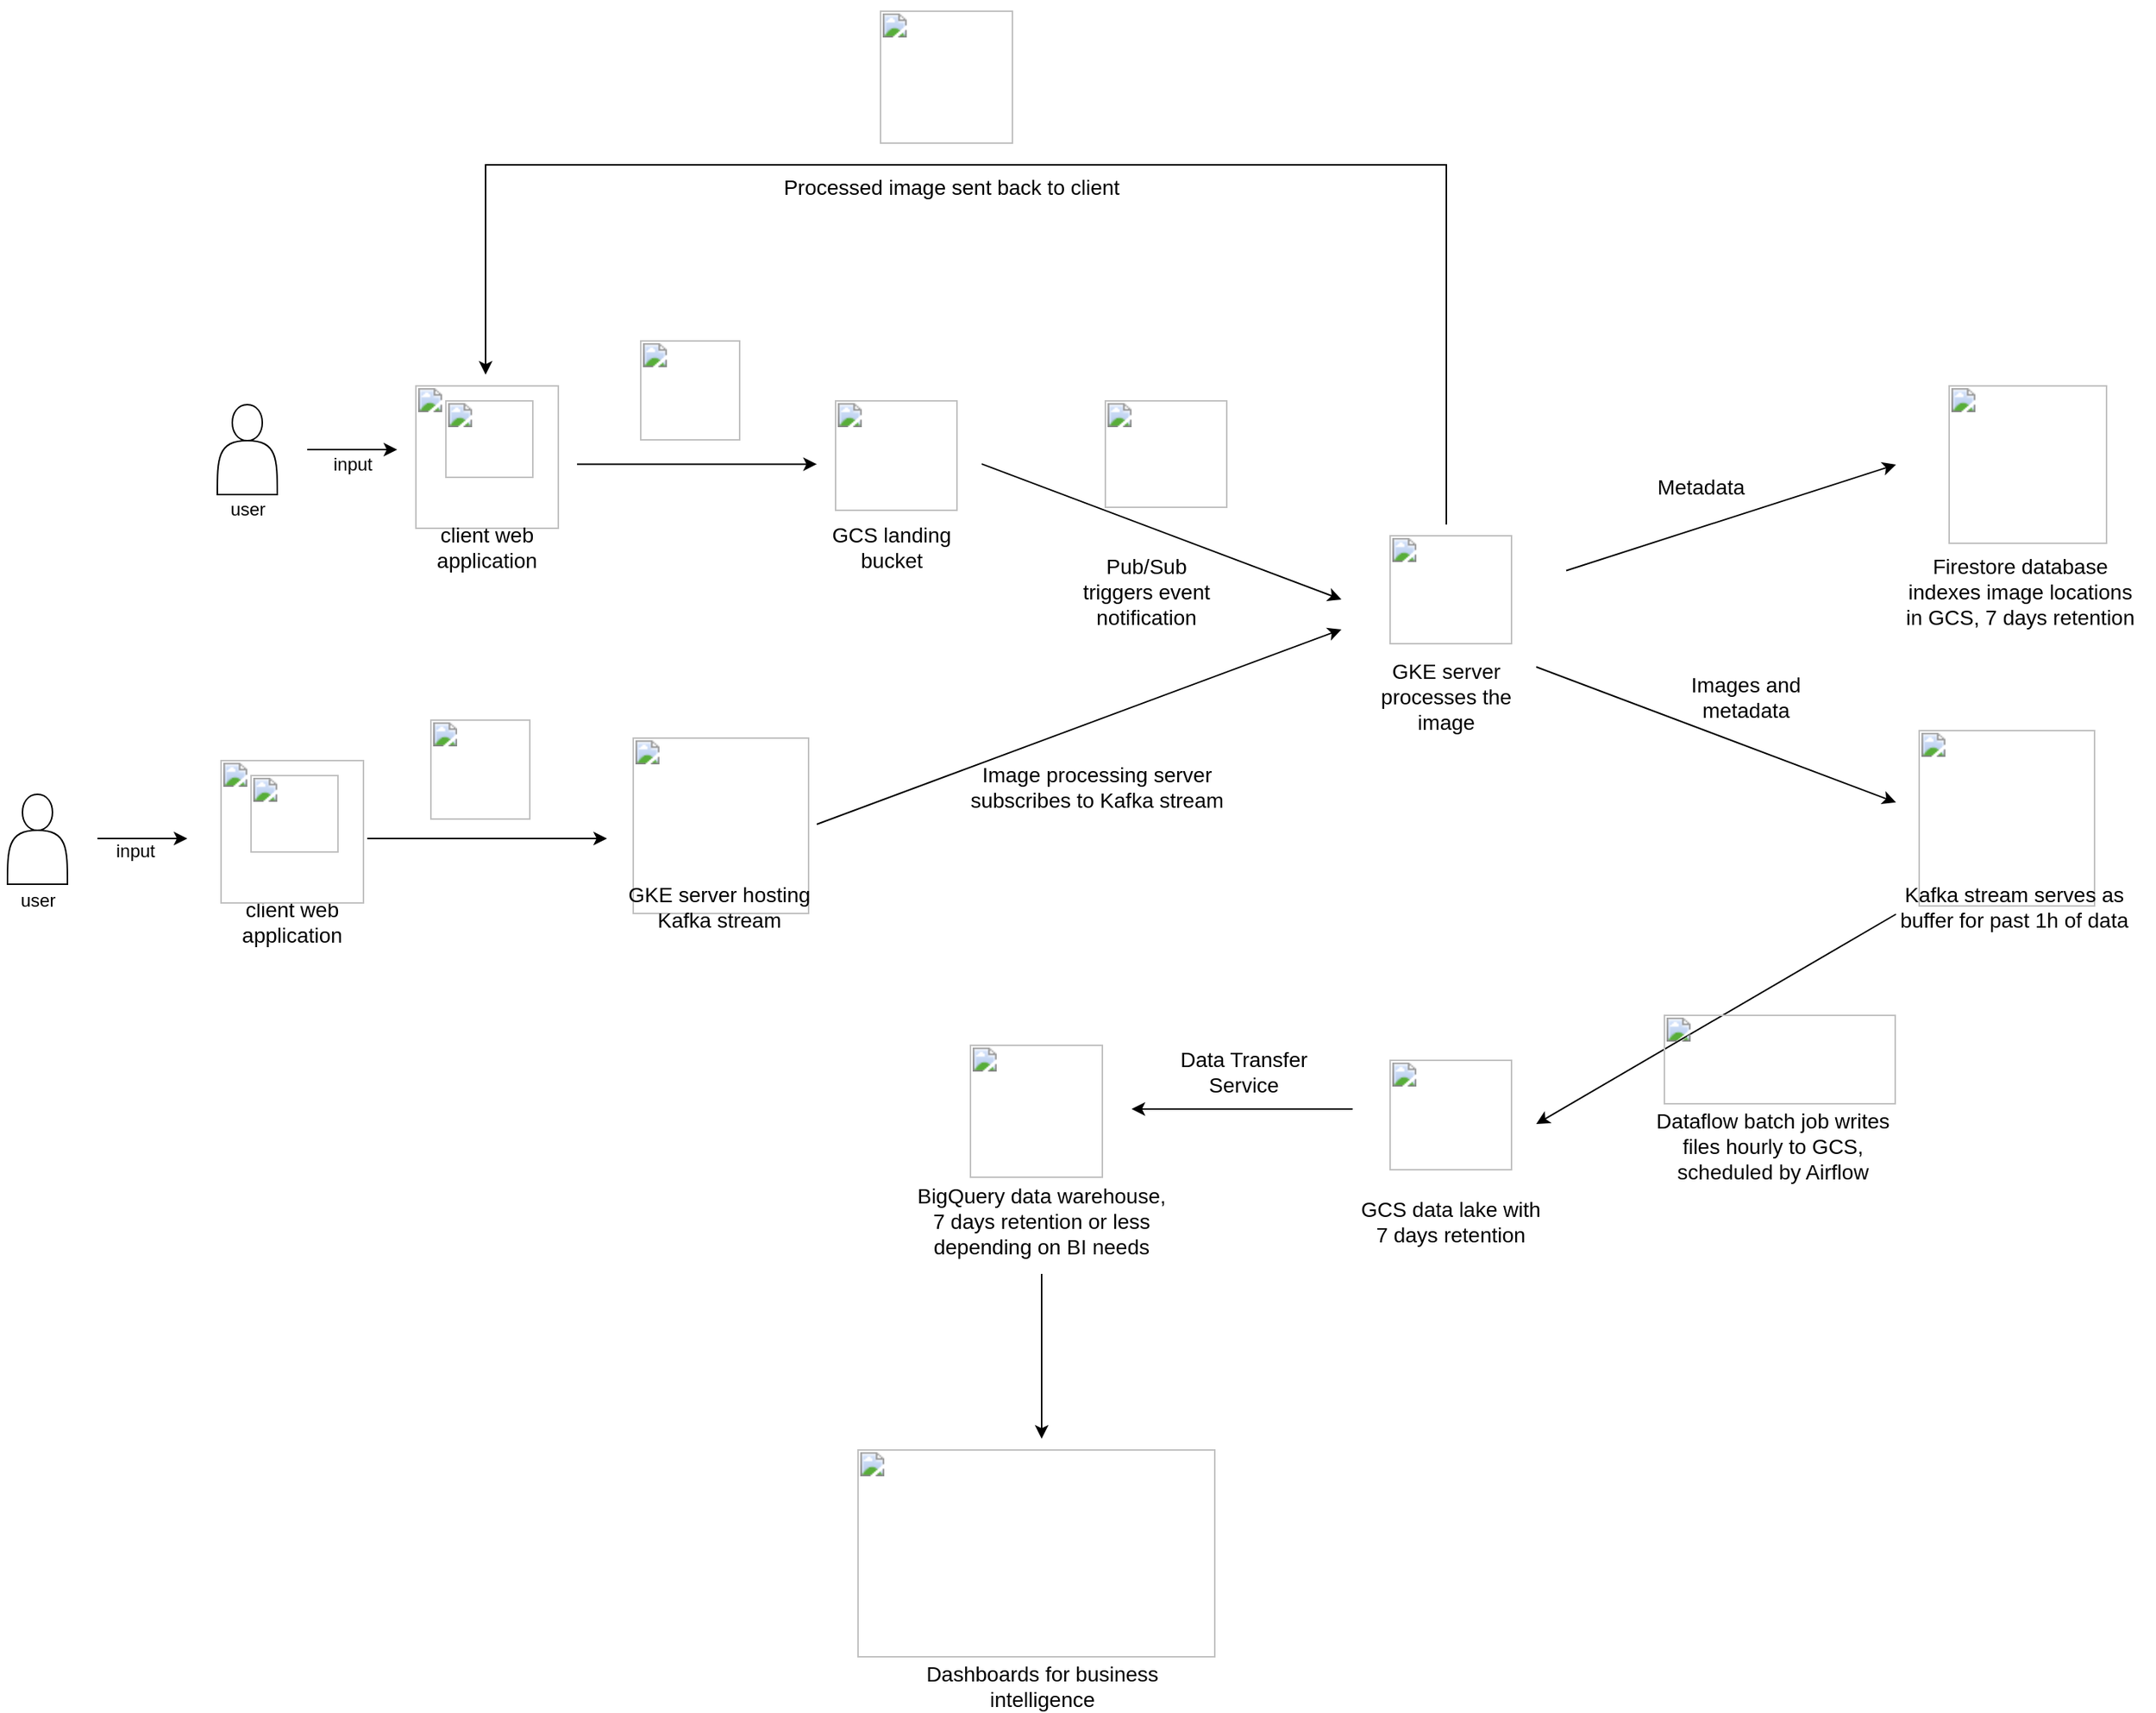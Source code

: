 <mxfile version="20.6.0" type="device"><diagram id="ZfiXCUarkgCXgXZiaHJ0" name="Page-1"><mxGraphModel dx="2722" dy="995" grid="1" gridSize="10" guides="1" tooltips="1" connect="1" arrows="1" fold="1" page="1" pageScale="1" pageWidth="850" pageHeight="1100" math="0" shadow="0"><root><mxCell id="0"/><mxCell id="1" parent="0"/><mxCell id="cvSwdyU3RQ2ifAA42aBL-1" value="&lt;b id=&quot;docs-internal-guid-4c14b846-7fff-f884-6aa7-9d3a3ba56cf9&quot; style=&quot;font-weight:normal;&quot;&gt;&lt;img src=&quot;https://lh5.googleusercontent.com/gBHUhGK6zZdR6n_KgoUSZpEHlulAjXUEeZnUrsMcNTvfI-e79XUaRJM-W3twoCfkqRigTTXyslycgehPFqJWD5ifqrj28z3Vsx1CAxvc00xe0Is7sOYuNyWqOSMEG0xy2W0WMYpB5jCv-KQRmwzU2-ipKRsz0xSU6YoxUQst2QSl0SRr02FG2o4_-ED0e4tK&quot; height=&quot;96px;&quot; width=&quot;96px;&quot;&gt;&lt;/b&gt;" style="text;whiteSpace=wrap;html=1;" parent="1" vertex="1"><mxGeometry x="70" y="310" width="130" height="120" as="geometry"/></mxCell><mxCell id="cvSwdyU3RQ2ifAA42aBL-3" value="&lt;b id=&quot;docs-internal-guid-4eb72336-7fff-77df-b2d6-f4c1506028b4&quot; style=&quot;font-weight:normal;&quot;&gt;&lt;img src=&quot;https://lh6.googleusercontent.com/CjwSbeAX5xvKPCIGcSIrGAL3y6grXRMMLtCd4gA7pgziZWCN9hCWZZKjZg1NbE-YQZedQTvxcLOql3qFDNjuUe3zME--VD-1Ppuo6dcb3nvujt9WQSwzaGtn9oXqQD5jbp0uZzV-qn_L18zRcCw-6X6Vhz2kRxwqbdtdguSreQNbkOEat1qaeN8ik-KvHvhi&quot; height=&quot;74px;&quot; width=&quot;82px;&quot;&gt;&lt;/b&gt;" style="text;whiteSpace=wrap;html=1;" parent="1" vertex="1"><mxGeometry x="350" y="320" width="90" height="100" as="geometry"/></mxCell><mxCell id="cvSwdyU3RQ2ifAA42aBL-4" value="&lt;b id=&quot;docs-internal-guid-06e2fd0d-7fff-8c67-df8e-b07ded1672b3&quot; style=&quot;font-weight:normal;&quot;&gt;&lt;font style=&quot;font-size: 10px;&quot;&gt;&lt;img src=&quot;https://lh6.googleusercontent.com/B1rGsuS4iFHvvSiNmWUjitK24wyYuWZoiuSc4YWamOdx8XX9AnSmNaWXXk5WTeqe434r81MUYgSTtYqsCYdeBF2g7ISgar0F8Wr2088-w-608xHnj2E3T5a7lxfxvbghr_HhGDFNnsJOyCuViMMysyLaR9hdPXI_miyQhkm0dMbjN9kJ1AFCFebjTxfIoIWh&quot; height=&quot;67px;&quot; width=&quot;67px;&quot;&gt;&lt;/font&gt;&lt;/b&gt;" style="text;whiteSpace=wrap;html=1;" parent="1" vertex="1"><mxGeometry x="220" y="280" width="80" height="80" as="geometry"/></mxCell><mxCell id="cvSwdyU3RQ2ifAA42aBL-10" value="" style="endArrow=classic;html=1;rounded=0;fontSize=10;" parent="1" edge="1"><mxGeometry width="50" height="50" relative="1" as="geometry"><mxPoint x="180" y="369.71" as="sourcePoint"/><mxPoint x="340" y="369.71" as="targetPoint"/></mxGeometry></mxCell><mxCell id="cvSwdyU3RQ2ifAA42aBL-11" value="&lt;font style=&quot;font-size: 14px;&quot;&gt;client web application&lt;/font&gt;" style="text;html=1;strokeColor=none;fillColor=none;align=center;verticalAlign=middle;whiteSpace=wrap;rounded=0;fontSize=10;" parent="1" vertex="1"><mxGeometry x="70" y="410" width="100" height="30" as="geometry"/></mxCell><mxCell id="cvSwdyU3RQ2ifAA42aBL-12" value="&lt;font style=&quot;font-size: 14px;&quot;&gt;GCS landing bucket&lt;/font&gt;" style="text;html=1;strokeColor=none;fillColor=none;align=center;verticalAlign=middle;whiteSpace=wrap;rounded=0;fontSize=10;" parent="1" vertex="1"><mxGeometry x="340" y="410" width="100" height="30" as="geometry"/></mxCell><mxCell id="cvSwdyU3RQ2ifAA42aBL-14" value="&lt;b id=&quot;docs-internal-guid-48cd023d-7fff-a86f-390d-c5a5931d13fa&quot; style=&quot;font-weight:normal;&quot;&gt;&lt;img src=&quot;https://lh3.googleusercontent.com/pX8WY5p4JLuD2DpjrsLjjFPPNteuJOJbPOtYn7O0Avv3kdsLoqjJwPBXcH3FSLWN3Fh6n3YX8FzPpixlJkYTj_f7TriZ_03UK4Il1lDvz_YXV92JM_sqbAZx7SlPp4D5wI8c_rt4m7cj8-CnuzcNKBCo_3BFMJKFON8S7SIIkA7Ry0acOsv_ZW6qRwfuMo9u&quot; height=&quot;72px;&quot; width=&quot;82px;&quot;&gt;&lt;/b&gt;" style="text;whiteSpace=wrap;html=1;fontSize=14;" parent="1" vertex="1"><mxGeometry x="530" y="320" width="120" height="100" as="geometry"/></mxCell><mxCell id="cvSwdyU3RQ2ifAA42aBL-49" style="edgeStyle=orthogonalEdgeStyle;rounded=0;orthogonalLoop=1;jettySize=auto;html=1;entryX=0.377;entryY=0;entryDx=0;entryDy=0;entryPerimeter=0;fontSize=14;" parent="1" source="cvSwdyU3RQ2ifAA42aBL-15" target="cvSwdyU3RQ2ifAA42aBL-1" edge="1"><mxGeometry relative="1" as="geometry"><Array as="points"><mxPoint x="760" y="170"/><mxPoint x="119" y="170"/></Array></mxGeometry></mxCell><mxCell id="cvSwdyU3RQ2ifAA42aBL-15" value="&lt;b id=&quot;docs-internal-guid-2c60890a-7fff-dbf9-c288-6ddd83568e20&quot; style=&quot;font-weight:normal;&quot;&gt;&lt;img src=&quot;https://lh6.googleusercontent.com/Aoudj593JI8FdXaCrKR5ltdZrTr7i7gkCA-Eqpl5JmDMYfjPvw2md6nsTYopiUC1ZatUSOwMDI-xV5UkJ1L_rT0hSV9vfnttU5eYC60ixcoLhhZBhTyraRNoOw_dbWdCno9-Fue0FSHrMTyLiKoHA58LgMTx1bo-8pfe_SYwonRKs9_7GxahCyl3SCiRL-QV&quot; height=&quot;73px;&quot; width=&quot;82px;&quot;&gt;&lt;/b&gt;" style="text;whiteSpace=wrap;html=1;fontSize=14;" parent="1" vertex="1"><mxGeometry x="720" y="410" width="120" height="100" as="geometry"/></mxCell><mxCell id="cvSwdyU3RQ2ifAA42aBL-17" value="&lt;b id=&quot;docs-internal-guid-7b2fbad8-7fff-389f-20c0-1dde371cf226&quot; style=&quot;font-weight:normal;&quot;&gt;&lt;img src=&quot;https://lh4.googleusercontent.com/lIIZUvFC4QXVjd-7_oQygUpkDVkmj8ptd7CcV79bqz4XzPgO9iIcLqloMEgKfgw_e3vA0GF8OAH6Rm0nJDmrYhCzmRsKmcwBshhKgBjqGiKolOJ9WPopCMAiKHnozfcGELHRHLxHaOOm913qR_U1_1T4FU9ME_DajRhcwFpG4voHnvAlkqp9pDIcYVuAD0Re&quot; height=&quot;106px;&quot; width=&quot;106px;&quot;&gt;&lt;/b&gt;" style="text;whiteSpace=wrap;html=1;fontSize=14;" parent="1" vertex="1"><mxGeometry x="1092.5" y="310" width="140" height="130" as="geometry"/></mxCell><mxCell id="cvSwdyU3RQ2ifAA42aBL-18" value="&lt;b id=&quot;docs-internal-guid-4a6af648-7fff-6517-85f5-21b6c44383c2&quot; style=&quot;font-weight:normal;&quot;&gt;&lt;img src=&quot;https://lh6.googleusercontent.com/CjwSbeAX5xvKPCIGcSIrGAL3y6grXRMMLtCd4gA7pgziZWCN9hCWZZKjZg1NbE-YQZedQTvxcLOql3qFDNjuUe3zME--VD-1Ppuo6dcb3nvujt9WQSwzaGtn9oXqQD5jbp0uZzV-qn_L18zRcCw-6X6Vhz2kRxwqbdtdguSreQNbkOEat1qaeN8ik-KvHvhi&quot; height=&quot;74px;&quot; width=&quot;82px;&quot;&gt;&lt;/b&gt;" style="text;whiteSpace=wrap;html=1;fontSize=14;" parent="1" vertex="1"><mxGeometry x="720" y="760" width="120" height="100" as="geometry"/></mxCell><mxCell id="cvSwdyU3RQ2ifAA42aBL-19" value="" style="endArrow=classic;html=1;rounded=0;fontSize=10;" parent="1" edge="1"><mxGeometry width="50" height="50" relative="1" as="geometry"><mxPoint x="450" y="369.58" as="sourcePoint"/><mxPoint x="690" y="460" as="targetPoint"/></mxGeometry></mxCell><mxCell id="cvSwdyU3RQ2ifAA42aBL-20" value="&lt;font style=&quot;font-size: 14px;&quot;&gt;GKE server processes the image&lt;/font&gt;" style="text;html=1;strokeColor=none;fillColor=none;align=center;verticalAlign=middle;whiteSpace=wrap;rounded=0;fontSize=10;" parent="1" vertex="1"><mxGeometry x="710" y="510" width="100" height="30" as="geometry"/></mxCell><mxCell id="cvSwdyU3RQ2ifAA42aBL-24" value="&lt;b id=&quot;docs-internal-guid-607e2a68-7fff-670e-f411-2bd8447eb07f&quot; style=&quot;font-weight:normal;&quot;&gt;&lt;img src=&quot;https://lh4.googleusercontent.com/Q6UCyDLpg2ELfs7kKae2YAzuvdc_mLgmG6M8d2DH3g1KT-2h7_8RWUbGrDmEe5seGFc_GCRS10qk9XDnUzT_LlZIBIH4F0XKGnIuZ8oT8oCBEQGOzJXaKj4frriGHy6CaFlHNSJBupPKx8FoKINltj-CSc8k62z3GoATCqpPBg96nvztvhfbCRUjRZnIJBik&quot; height=&quot;118px;&quot; width=&quot;118px;&quot;&gt;&lt;/b&gt;" style="text;whiteSpace=wrap;html=1;fontSize=14;" parent="1" vertex="1"><mxGeometry x="215" y="545" width="150" height="150" as="geometry"/></mxCell><mxCell id="cvSwdyU3RQ2ifAA42aBL-26" value="&lt;b id=&quot;docs-internal-guid-413e3c0f-7fff-566f-2ae4-0961a7b5a17b&quot; style=&quot;font-weight:normal;&quot;&gt;&lt;img src=&quot;https://lh4.googleusercontent.com/5dw2QtJkO19LRhINQCWG2htX0afWIZNDOFygjeAzOkVlfAHBKaNiwhXtZdVwK1CoXHZyM57s5qNImSO3WwKrSHTWqnVe5E7uoqMyrEWDRWbyWDePC3utsMpzXuMaL8MmpOQTHBpZqEpXwhhVkMRnfDyADCfVSgniZkoN4C2fcP6VDWWYhgNPNR59ocA7fl21&quot; height=&quot;52px;&quot; width=&quot;59px;&quot;&gt;&lt;/b&gt;" style="text;whiteSpace=wrap;html=1;fontSize=14;" parent="1" vertex="1"><mxGeometry x="90" y="320" width="90" height="80" as="geometry"/></mxCell><mxCell id="cvSwdyU3RQ2ifAA42aBL-30" value="&lt;b id=&quot;docs-internal-guid-f38f2360-7fff-9385-3987-7e662f95d464&quot; style=&quot;font-weight:normal;&quot;&gt;&lt;img src=&quot;https://lh6.googleusercontent.com/rcqd8WzHHUvAct_cjJw6RSTu8HyQRwavjgxF3k5ehKSc-I2GgEVmR0ldD-p29yDcE2129hvsZAQftfnQHm8yAPiZHmkGw_BboOIwe4gsY_vWf7gLZuNZT3tzSUs4ip8Sgb6buxD5TotrJez0VHuacXQnQTtcxUghuic4O4O8nZnBgeN-tz0Fl1CjDnSDFhnB&quot; height=&quot;89px;&quot; width=&quot;89px;&quot;&gt;&lt;/b&gt;" style="text;whiteSpace=wrap;html=1;fontSize=14;" parent="1" vertex="1"><mxGeometry x="440" y="750" width="120" height="120" as="geometry"/></mxCell><mxCell id="cvSwdyU3RQ2ifAA42aBL-33" value="&lt;b id=&quot;docs-internal-guid-6eb2e6b2-7fff-f2f6-2533-3333cdda84f4&quot; style=&quot;font-weight:normal;&quot;&gt;&lt;img src=&quot;https://lh3.googleusercontent.com/MfhVPniqScC8abpcP2hv6mwQsM7nCaXWL54cMBEnOGJeFWBHs35iHVk6WUaKZGKGhVZBkv9vW1j4yL1FJhiAb6Po-MqsvnqJte7NmVZPygTG_mAifytkFp8TUCijdxf_srwYYUzFuTS59bZ0aDZ_336OCKIOf7vRdnA2Vt8h7hHDinKNjUhRNkbNiD1vm39D&quot; height=&quot;139px;&quot; width=&quot;239px;&quot;&gt;&lt;/b&gt;" style="text;whiteSpace=wrap;html=1;fontSize=14;" parent="1" vertex="1"><mxGeometry x="365" y="1020" width="270" height="170" as="geometry"/></mxCell><mxCell id="cvSwdyU3RQ2ifAA42aBL-34" value="&lt;font style=&quot;font-size: 14px;&quot;&gt;GCS data lake with 7 days retention&lt;/font&gt;" style="text;html=1;strokeColor=none;fillColor=none;align=center;verticalAlign=middle;whiteSpace=wrap;rounded=0;fontSize=10;" parent="1" vertex="1"><mxGeometry x="697.5" y="860" width="130" height="30" as="geometry"/></mxCell><mxCell id="cvSwdyU3RQ2ifAA42aBL-35" value="&lt;font style=&quot;font-size: 14px;&quot;&gt;Firestore database indexes image locations in GCS, 7 days retention&lt;/font&gt;" style="text;html=1;strokeColor=none;fillColor=none;align=center;verticalAlign=middle;whiteSpace=wrap;rounded=0;fontSize=10;" parent="1" vertex="1"><mxGeometry x="1062.5" y="440" width="160" height="30" as="geometry"/></mxCell><mxCell id="cvSwdyU3RQ2ifAA42aBL-36" value="" style="endArrow=classic;html=1;rounded=0;fontSize=10;" parent="1" edge="1"><mxGeometry width="50" height="50" relative="1" as="geometry"><mxPoint x="820" y="505.0" as="sourcePoint"/><mxPoint x="1060" y="595.42" as="targetPoint"/></mxGeometry></mxCell><mxCell id="cvSwdyU3RQ2ifAA42aBL-37" value="&lt;font style=&quot;font-size: 14px;&quot;&gt;Images and metadata&lt;/font&gt;" style="text;html=1;strokeColor=none;fillColor=none;align=center;verticalAlign=middle;whiteSpace=wrap;rounded=0;fontSize=10;" parent="1" vertex="1"><mxGeometry x="910" y="510" width="100" height="30" as="geometry"/></mxCell><mxCell id="cvSwdyU3RQ2ifAA42aBL-38" value="" style="endArrow=classic;html=1;rounded=0;fontSize=10;" parent="1" edge="1"><mxGeometry width="50" height="50" relative="1" as="geometry"><mxPoint x="1060" y="670" as="sourcePoint"/><mxPoint x="820" y="810" as="targetPoint"/></mxGeometry></mxCell><mxCell id="cvSwdyU3RQ2ifAA42aBL-39" value="&lt;b id=&quot;docs-internal-guid-86f7be39-7fff-9d05-9183-5f98290cdfee&quot; style=&quot;font-weight:normal;&quot;&gt;&lt;img src=&quot;https://lh5.googleusercontent.com/TPngDAIkfVmVQ-Ym2AUF_HrOqSsXnBVgWsKtMc0TFL3pEnpVxmZMtzE5eHaYYCzhC33mbU9JrHLGhzH2FbFtIsHsS-fv2douH_EGHlWBwGy-1ozHgAAgnS0r-gC0zq-OFHfeeKujEWvgXJ4nzbdrA1a5UPXojx-COp0yQS-UyA5PU-wiIzrGM85H7KOXJbGU&quot; height=&quot;60px;&quot; width=&quot;155px;&quot;&gt;&lt;/b&gt;" style="text;whiteSpace=wrap;html=1;fontSize=14;" parent="1" vertex="1"><mxGeometry x="902.5" y="730" width="190" height="90" as="geometry"/></mxCell><mxCell id="cvSwdyU3RQ2ifAA42aBL-41" value="&lt;font style=&quot;font-size: 14px;&quot;&gt;BigQuery data warehouse, 7 days retention or less depending on BI needs&lt;/font&gt;" style="text;html=1;strokeColor=none;fillColor=none;align=center;verticalAlign=middle;whiteSpace=wrap;rounded=0;fontSize=10;" parent="1" vertex="1"><mxGeometry x="405" y="860" width="170" height="30" as="geometry"/></mxCell><mxCell id="cvSwdyU3RQ2ifAA42aBL-42" value="" style="endArrow=classic;html=1;rounded=0;fontSize=10;" parent="1" edge="1"><mxGeometry width="50" height="50" relative="1" as="geometry"><mxPoint x="490" y="910" as="sourcePoint"/><mxPoint x="490" y="1020" as="targetPoint"/></mxGeometry></mxCell><mxCell id="cvSwdyU3RQ2ifAA42aBL-43" value="&lt;span style=&quot;font-size: 14px;&quot;&gt;Dashboards for business intelligence&lt;/span&gt;" style="text;html=1;strokeColor=none;fillColor=none;align=center;verticalAlign=middle;whiteSpace=wrap;rounded=0;fontSize=10;" parent="1" vertex="1"><mxGeometry x="387.5" y="1170" width="205" height="30" as="geometry"/></mxCell><mxCell id="cvSwdyU3RQ2ifAA42aBL-44" value="&lt;font style=&quot;font-size: 14px;&quot;&gt;Pub/Sub triggers event notification&lt;/font&gt;" style="text;html=1;strokeColor=none;fillColor=none;align=center;verticalAlign=middle;whiteSpace=wrap;rounded=0;fontSize=10;" parent="1" vertex="1"><mxGeometry x="510" y="440" width="100" height="30" as="geometry"/></mxCell><mxCell id="cvSwdyU3RQ2ifAA42aBL-48" value="&lt;b id=&quot;docs-internal-guid-06e2fd0d-7fff-8c67-df8e-b07ded1672b3&quot; style=&quot;font-weight:normal;&quot;&gt;&lt;font style=&quot;font-size: 10px;&quot;&gt;&lt;img src=&quot;https://lh6.googleusercontent.com/B1rGsuS4iFHvvSiNmWUjitK24wyYuWZoiuSc4YWamOdx8XX9AnSmNaWXXk5WTeqe434r81MUYgSTtYqsCYdeBF2g7ISgar0F8Wr2088-w-608xHnj2E3T5a7lxfxvbghr_HhGDFNnsJOyCuViMMysyLaR9hdPXI_miyQhkm0dMbjN9kJ1AFCFebjTxfIoIWh&quot; height=&quot;67px;&quot; width=&quot;67px;&quot;&gt;&lt;/font&gt;&lt;/b&gt;" style="text;whiteSpace=wrap;html=1;" parent="1" vertex="1"><mxGeometry x="80" y="533" width="80" height="80" as="geometry"/></mxCell><mxCell id="cvSwdyU3RQ2ifAA42aBL-52" value="&lt;b id=&quot;docs-internal-guid-a8e16b31-7fff-936b-716a-27910c6d0adc&quot; style=&quot;font-weight:normal;&quot;&gt;&lt;img src=&quot;https://lh5.googleusercontent.com/npVDCyPKQKHIXD7ONLdvn_NAXWNSZbw36LxXnFN7gm6_ZbHyaouhMtT6bW1EEYKUI23bX_iFKAZ3ls0j-b-LfzgyffOg4-2pk80xYxN42D-8oGl4QasltTj8x4CgX-TNgvMRiqJdhnGWg35my70dVpnnnrnBEJGw9q95P3cYvzpz8aTHROciTNoYRiPUWsU8&quot; height=&quot;89px;&quot; width=&quot;89px;&quot;&gt;&lt;/b&gt;" style="text;whiteSpace=wrap;html=1;fontSize=14;" parent="1" vertex="1"><mxGeometry x="380" y="60" width="120" height="120" as="geometry"/></mxCell><mxCell id="cvSwdyU3RQ2ifAA42aBL-53" value="&lt;font style=&quot;font-size: 14px;&quot;&gt;Processed image sent back to client&lt;/font&gt;" style="text;html=1;strokeColor=none;fillColor=none;align=center;verticalAlign=middle;whiteSpace=wrap;rounded=0;fontSize=10;" parent="1" vertex="1"><mxGeometry x="310" y="170" width="240" height="30" as="geometry"/></mxCell><mxCell id="cvSwdyU3RQ2ifAA42aBL-55" value="" style="endArrow=classic;html=1;rounded=0;fontSize=10;" parent="1" source="cvSwdyU3RQ2ifAA42aBL-15" edge="1"><mxGeometry width="50" height="50" relative="1" as="geometry"><mxPoint x="820" y="479.79" as="sourcePoint"/><mxPoint x="1060" y="370" as="targetPoint"/></mxGeometry></mxCell><mxCell id="cvSwdyU3RQ2ifAA42aBL-56" value="&lt;font style=&quot;font-size: 14px;&quot;&gt;Metadata&lt;/font&gt;" style="text;html=1;strokeColor=none;fillColor=none;align=center;verticalAlign=middle;whiteSpace=wrap;rounded=0;fontSize=10;" parent="1" vertex="1"><mxGeometry x="880" y="370" width="100" height="30" as="geometry"/></mxCell><mxCell id="pa6Z6uMNpw_CXg-JONsc-4" value="" style="shape=actor;whiteSpace=wrap;html=1;" vertex="1" parent="1"><mxGeometry x="-60" y="330" width="40" height="60" as="geometry"/></mxCell><mxCell id="pa6Z6uMNpw_CXg-JONsc-5" value="" style="shape=actor;whiteSpace=wrap;html=1;" vertex="1" parent="1"><mxGeometry x="-200" y="590" width="40" height="60" as="geometry"/></mxCell><mxCell id="pa6Z6uMNpw_CXg-JONsc-6" value="" style="endArrow=classic;html=1;rounded=0;" edge="1" parent="1"><mxGeometry width="50" height="50" relative="1" as="geometry"><mxPoint y="360" as="sourcePoint"/><mxPoint x="60" y="360" as="targetPoint"/></mxGeometry></mxCell><mxCell id="pa6Z6uMNpw_CXg-JONsc-7" value="" style="endArrow=classic;html=1;rounded=0;" edge="1" parent="1"><mxGeometry width="50" height="50" relative="1" as="geometry"><mxPoint x="-140" y="619.5" as="sourcePoint"/><mxPoint x="-80" y="619.5" as="targetPoint"/></mxGeometry></mxCell><mxCell id="pa6Z6uMNpw_CXg-JONsc-8" value="input" style="text;html=1;align=center;verticalAlign=middle;resizable=0;points=[];autosize=1;strokeColor=none;fillColor=none;" vertex="1" parent="1"><mxGeometry x="5" y="355" width="50" height="30" as="geometry"/></mxCell><mxCell id="pa6Z6uMNpw_CXg-JONsc-9" value="user" style="text;html=1;align=center;verticalAlign=middle;resizable=0;points=[];autosize=1;strokeColor=none;fillColor=none;" vertex="1" parent="1"><mxGeometry x="-65" y="385" width="50" height="30" as="geometry"/></mxCell><mxCell id="pa6Z6uMNpw_CXg-JONsc-10" value="&lt;b id=&quot;docs-internal-guid-607e2a68-7fff-670e-f411-2bd8447eb07f&quot; style=&quot;font-weight:normal;&quot;&gt;&lt;img src=&quot;https://lh4.googleusercontent.com/Q6UCyDLpg2ELfs7kKae2YAzuvdc_mLgmG6M8d2DH3g1KT-2h7_8RWUbGrDmEe5seGFc_GCRS10qk9XDnUzT_LlZIBIH4F0XKGnIuZ8oT8oCBEQGOzJXaKj4frriGHy6CaFlHNSJBupPKx8FoKINltj-CSc8k62z3GoATCqpPBg96nvztvhfbCRUjRZnIJBik&quot; height=&quot;118px;&quot; width=&quot;118px;&quot;&gt;&lt;/b&gt;" style="text;whiteSpace=wrap;html=1;fontSize=14;" vertex="1" parent="1"><mxGeometry x="1072.5" y="540" width="150" height="150" as="geometry"/></mxCell><mxCell id="pa6Z6uMNpw_CXg-JONsc-11" value="&lt;font style=&quot;font-size: 14px;&quot;&gt;Kafka stream serves as buffer for past 1h of data&lt;/font&gt;" style="text;html=1;strokeColor=none;fillColor=none;align=center;verticalAlign=middle;whiteSpace=wrap;rounded=0;fontSize=10;" vertex="1" parent="1"><mxGeometry x="1055" y="650" width="167.5" height="30" as="geometry"/></mxCell><mxCell id="pa6Z6uMNpw_CXg-JONsc-12" value="&lt;font style=&quot;font-size: 14px;&quot;&gt;Dataflow batch job writes files hourly to GCS, scheduled by Airflow&lt;/font&gt;" style="text;html=1;strokeColor=none;fillColor=none;align=center;verticalAlign=middle;whiteSpace=wrap;rounded=0;fontSize=10;" vertex="1" parent="1"><mxGeometry x="892.5" y="810" width="170" height="30" as="geometry"/></mxCell><mxCell id="pa6Z6uMNpw_CXg-JONsc-13" value="" style="endArrow=classic;html=1;rounded=0;fontSize=10;" edge="1" parent="1"><mxGeometry width="50" height="50" relative="1" as="geometry"><mxPoint x="697.5" y="800" as="sourcePoint"/><mxPoint x="550" y="800" as="targetPoint"/></mxGeometry></mxCell><mxCell id="pa6Z6uMNpw_CXg-JONsc-14" value="&lt;font style=&quot;font-size: 14px;&quot;&gt;Data Transfer Service&lt;/font&gt;" style="text;html=1;strokeColor=none;fillColor=none;align=center;verticalAlign=middle;whiteSpace=wrap;rounded=0;fontSize=10;" vertex="1" parent="1"><mxGeometry x="560" y="760" width="130" height="30" as="geometry"/></mxCell><mxCell id="pa6Z6uMNpw_CXg-JONsc-15" value="&lt;font style=&quot;font-size: 14px;&quot;&gt;client web application&lt;/font&gt;" style="text;html=1;strokeColor=none;fillColor=none;align=center;verticalAlign=middle;whiteSpace=wrap;rounded=0;fontSize=10;" vertex="1" parent="1"><mxGeometry x="-60" y="660" width="100" height="30" as="geometry"/></mxCell><mxCell id="pa6Z6uMNpw_CXg-JONsc-17" value="&lt;b id=&quot;docs-internal-guid-4c14b846-7fff-f884-6aa7-9d3a3ba56cf9&quot; style=&quot;font-weight:normal;&quot;&gt;&lt;img src=&quot;https://lh5.googleusercontent.com/gBHUhGK6zZdR6n_KgoUSZpEHlulAjXUEeZnUrsMcNTvfI-e79XUaRJM-W3twoCfkqRigTTXyslycgehPFqJWD5ifqrj28z3Vsx1CAxvc00xe0Is7sOYuNyWqOSMEG0xy2W0WMYpB5jCv-KQRmwzU2-ipKRsz0xSU6YoxUQst2QSl0SRr02FG2o4_-ED0e4tK&quot; height=&quot;96px;&quot; width=&quot;96px;&quot;&gt;&lt;/b&gt;" style="text;whiteSpace=wrap;html=1;" vertex="1" parent="1"><mxGeometry x="-60" y="560" width="130" height="120" as="geometry"/></mxCell><mxCell id="pa6Z6uMNpw_CXg-JONsc-18" value="&lt;b id=&quot;docs-internal-guid-413e3c0f-7fff-566f-2ae4-0961a7b5a17b&quot; style=&quot;font-weight:normal;&quot;&gt;&lt;img src=&quot;https://lh4.googleusercontent.com/5dw2QtJkO19LRhINQCWG2htX0afWIZNDOFygjeAzOkVlfAHBKaNiwhXtZdVwK1CoXHZyM57s5qNImSO3WwKrSHTWqnVe5E7uoqMyrEWDRWbyWDePC3utsMpzXuMaL8MmpOQTHBpZqEpXwhhVkMRnfDyADCfVSgniZkoN4C2fcP6VDWWYhgNPNR59ocA7fl21&quot; height=&quot;52px;&quot; width=&quot;59px;&quot;&gt;&lt;/b&gt;" style="text;whiteSpace=wrap;html=1;fontSize=14;" vertex="1" parent="1"><mxGeometry x="-40" y="570" width="90" height="80" as="geometry"/></mxCell><mxCell id="pa6Z6uMNpw_CXg-JONsc-19" value="user" style="text;html=1;align=center;verticalAlign=middle;resizable=0;points=[];autosize=1;strokeColor=none;fillColor=none;" vertex="1" parent="1"><mxGeometry x="-205" y="646" width="50" height="30" as="geometry"/></mxCell><mxCell id="pa6Z6uMNpw_CXg-JONsc-20" value="input" style="text;html=1;align=center;verticalAlign=middle;resizable=0;points=[];autosize=1;strokeColor=none;fillColor=none;" vertex="1" parent="1"><mxGeometry x="-140" y="613" width="50" height="30" as="geometry"/></mxCell><mxCell id="pa6Z6uMNpw_CXg-JONsc-21" value="&lt;font style=&quot;font-size: 14px;&quot;&gt;Image processing server subscribes to Kafka stream&lt;/font&gt;" style="text;html=1;strokeColor=none;fillColor=none;align=center;verticalAlign=middle;whiteSpace=wrap;rounded=0;fontSize=10;" vertex="1" parent="1"><mxGeometry x="417.5" y="570" width="217.5" height="30" as="geometry"/></mxCell><mxCell id="pa6Z6uMNpw_CXg-JONsc-22" value="" style="endArrow=classic;html=1;rounded=0;fontSize=10;" edge="1" parent="1"><mxGeometry width="50" height="50" relative="1" as="geometry"><mxPoint x="340" y="610" as="sourcePoint"/><mxPoint x="690" y="480" as="targetPoint"/></mxGeometry></mxCell><mxCell id="pa6Z6uMNpw_CXg-JONsc-23" value="" style="endArrow=classic;html=1;rounded=0;fontSize=10;" edge="1" parent="1"><mxGeometry width="50" height="50" relative="1" as="geometry"><mxPoint x="40" y="619.5" as="sourcePoint"/><mxPoint x="200" y="619.5" as="targetPoint"/></mxGeometry></mxCell><mxCell id="pa6Z6uMNpw_CXg-JONsc-24" value="&lt;span style=&quot;font-size: 14px;&quot;&gt;GKE server hosting Kafka stream&lt;/span&gt;" style="text;html=1;strokeColor=none;fillColor=none;align=center;verticalAlign=middle;whiteSpace=wrap;rounded=0;fontSize=10;" vertex="1" parent="1"><mxGeometry x="200" y="650" width="150" height="30" as="geometry"/></mxCell></root></mxGraphModel></diagram></mxfile>